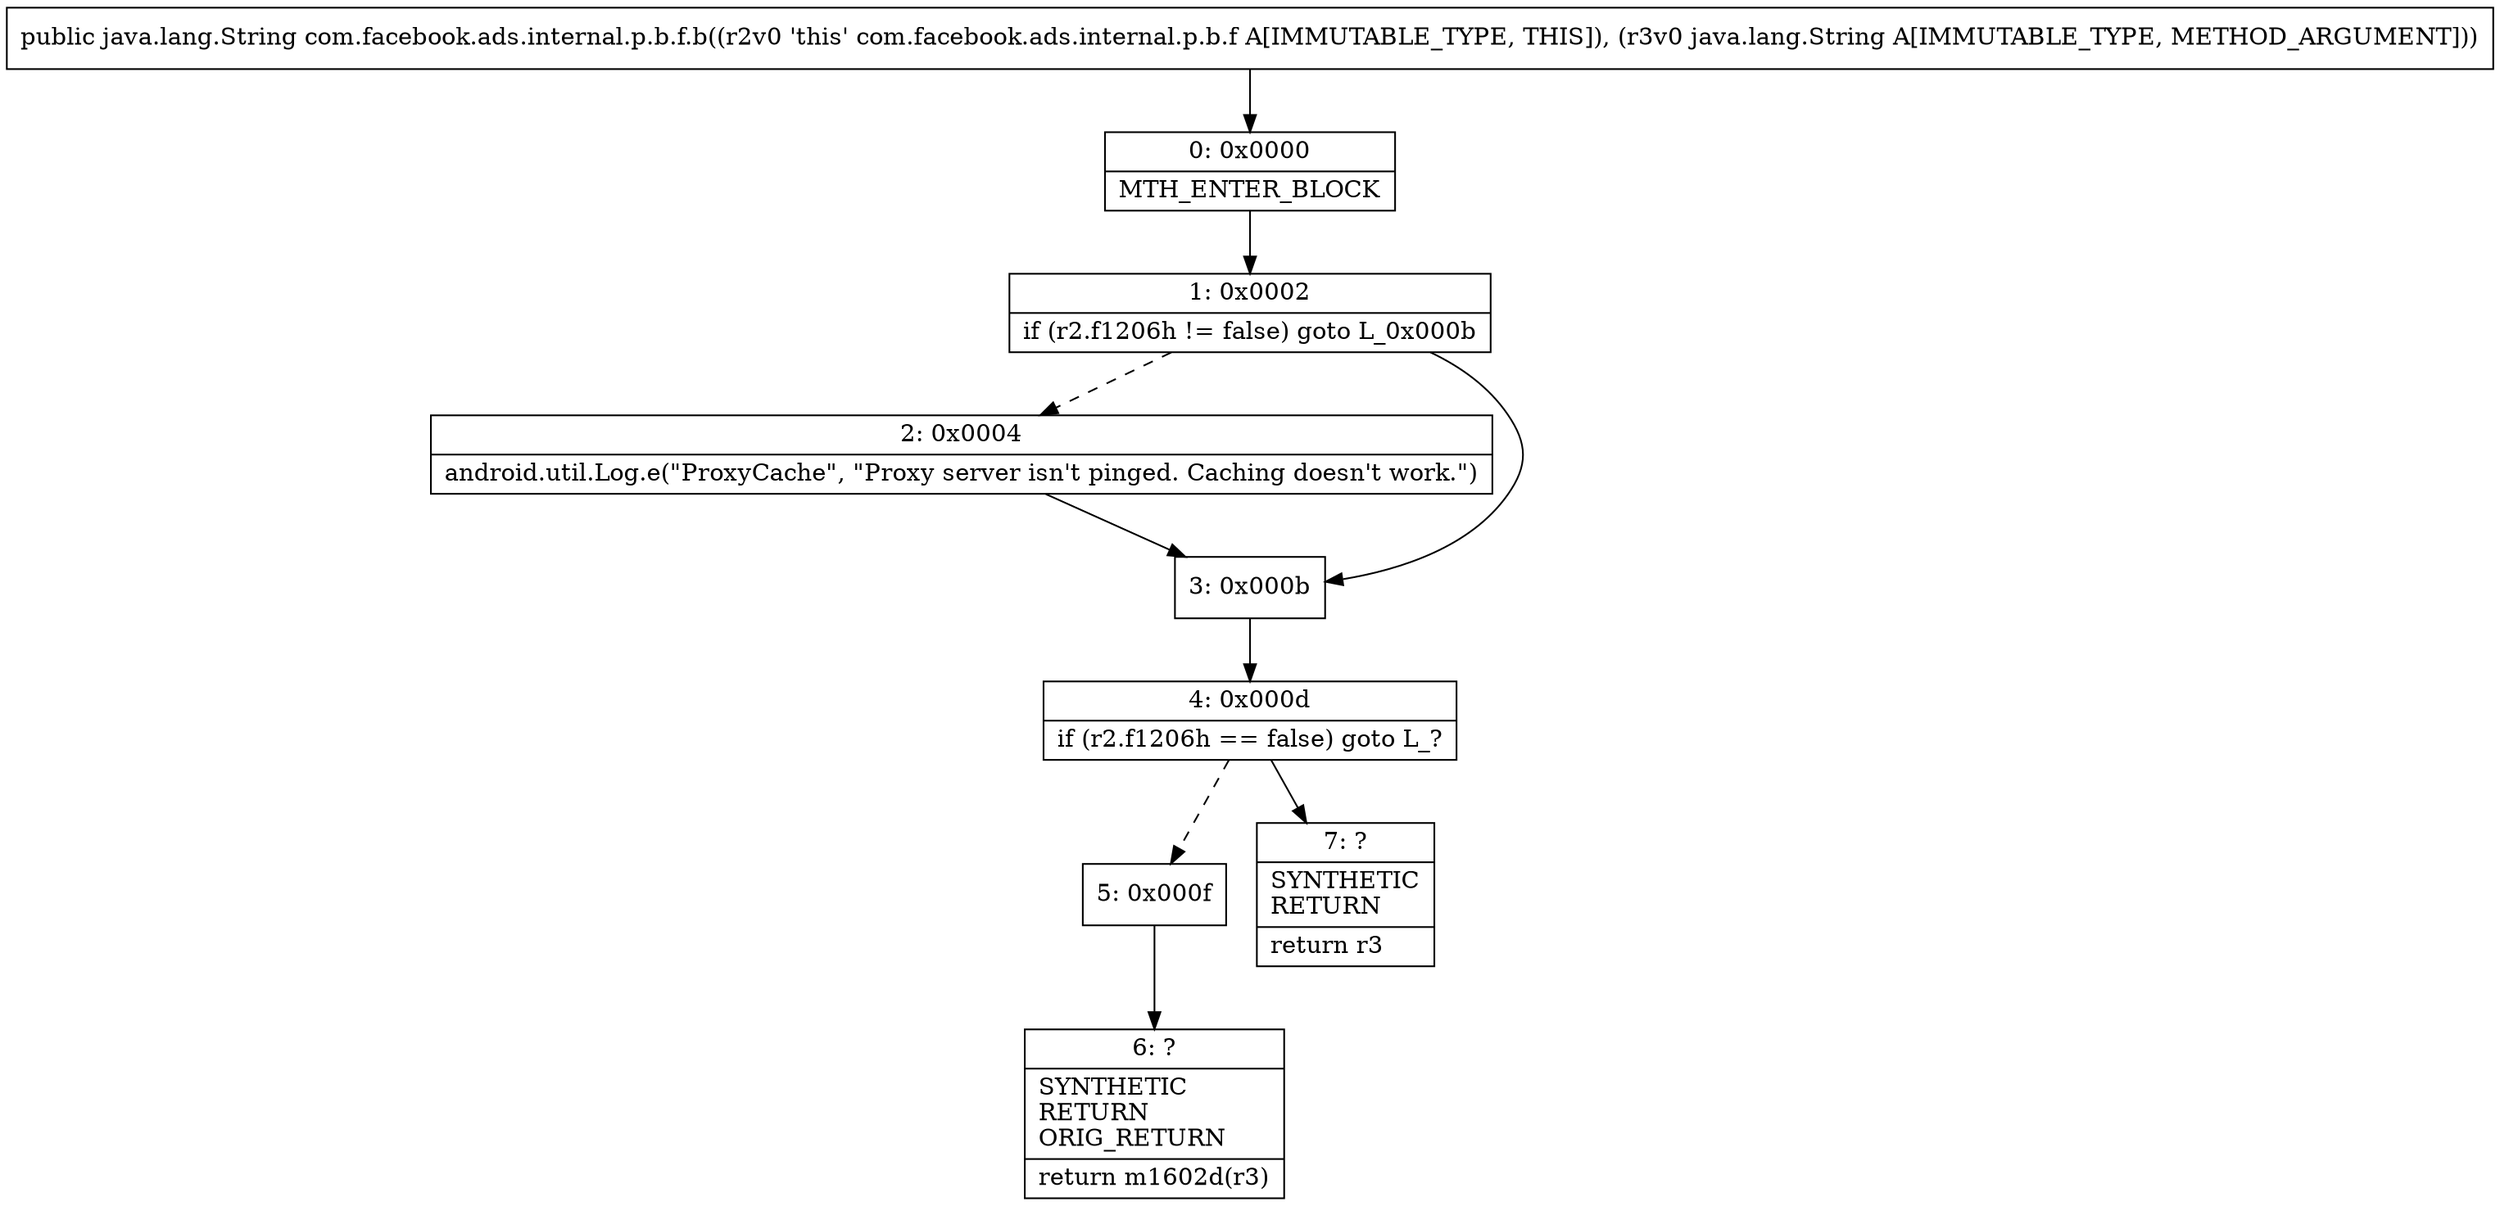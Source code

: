 digraph "CFG forcom.facebook.ads.internal.p.b.f.b(Ljava\/lang\/String;)Ljava\/lang\/String;" {
Node_0 [shape=record,label="{0\:\ 0x0000|MTH_ENTER_BLOCK\l}"];
Node_1 [shape=record,label="{1\:\ 0x0002|if (r2.f1206h != false) goto L_0x000b\l}"];
Node_2 [shape=record,label="{2\:\ 0x0004|android.util.Log.e(\"ProxyCache\", \"Proxy server isn't pinged. Caching doesn't work.\")\l}"];
Node_3 [shape=record,label="{3\:\ 0x000b}"];
Node_4 [shape=record,label="{4\:\ 0x000d|if (r2.f1206h == false) goto L_?\l}"];
Node_5 [shape=record,label="{5\:\ 0x000f}"];
Node_6 [shape=record,label="{6\:\ ?|SYNTHETIC\lRETURN\lORIG_RETURN\l|return m1602d(r3)\l}"];
Node_7 [shape=record,label="{7\:\ ?|SYNTHETIC\lRETURN\l|return r3\l}"];
MethodNode[shape=record,label="{public java.lang.String com.facebook.ads.internal.p.b.f.b((r2v0 'this' com.facebook.ads.internal.p.b.f A[IMMUTABLE_TYPE, THIS]), (r3v0 java.lang.String A[IMMUTABLE_TYPE, METHOD_ARGUMENT])) }"];
MethodNode -> Node_0;
Node_0 -> Node_1;
Node_1 -> Node_2[style=dashed];
Node_1 -> Node_3;
Node_2 -> Node_3;
Node_3 -> Node_4;
Node_4 -> Node_5[style=dashed];
Node_4 -> Node_7;
Node_5 -> Node_6;
}

